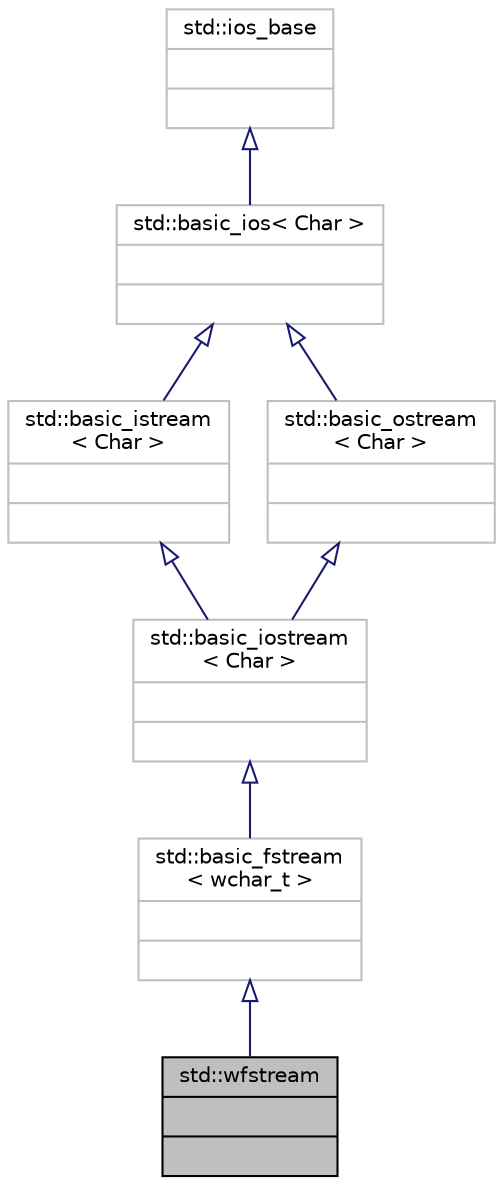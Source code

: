 digraph "std::wfstream"
{
  edge [fontname="Helvetica",fontsize="10",labelfontname="Helvetica",labelfontsize="10"];
  node [fontname="Helvetica",fontsize="10",shape=record];
  Node996 [label="{std::wfstream\n||}",height=0.2,width=0.4,color="black", fillcolor="grey75", style="filled", fontcolor="black"];
  Node997 -> Node996 [dir="back",color="midnightblue",fontsize="10",style="solid",arrowtail="onormal",fontname="Helvetica"];
  Node997 [label="{std::basic_fstream\l\< wchar_t \>\n||}",height=0.2,width=0.4,color="grey75", fillcolor="white", style="filled",tooltip="STL class "];
  Node998 -> Node997 [dir="back",color="midnightblue",fontsize="10",style="solid",arrowtail="onormal",fontname="Helvetica"];
  Node998 [label="{std::basic_iostream\l\< Char \>\n||}",height=0.2,width=0.4,color="grey75", fillcolor="white", style="filled",tooltip="STL class "];
  Node999 -> Node998 [dir="back",color="midnightblue",fontsize="10",style="solid",arrowtail="onormal",fontname="Helvetica"];
  Node999 [label="{std::basic_istream\l\< Char \>\n||}",height=0.2,width=0.4,color="grey75", fillcolor="white", style="filled",tooltip="STL class "];
  Node1000 -> Node999 [dir="back",color="midnightblue",fontsize="10",style="solid",arrowtail="onormal",fontname="Helvetica"];
  Node1000 [label="{std::basic_ios\< Char \>\n||}",height=0.2,width=0.4,color="grey75", fillcolor="white", style="filled",tooltip="STL class "];
  Node1001 -> Node1000 [dir="back",color="midnightblue",fontsize="10",style="solid",arrowtail="onormal",fontname="Helvetica"];
  Node1001 [label="{std::ios_base\n||}",height=0.2,width=0.4,color="grey75", fillcolor="white", style="filled",tooltip="STL class "];
  Node1002 -> Node998 [dir="back",color="midnightblue",fontsize="10",style="solid",arrowtail="onormal",fontname="Helvetica"];
  Node1002 [label="{std::basic_ostream\l\< Char \>\n||}",height=0.2,width=0.4,color="grey75", fillcolor="white", style="filled",tooltip="STL class "];
  Node1000 -> Node1002 [dir="back",color="midnightblue",fontsize="10",style="solid",arrowtail="onormal",fontname="Helvetica"];
}
